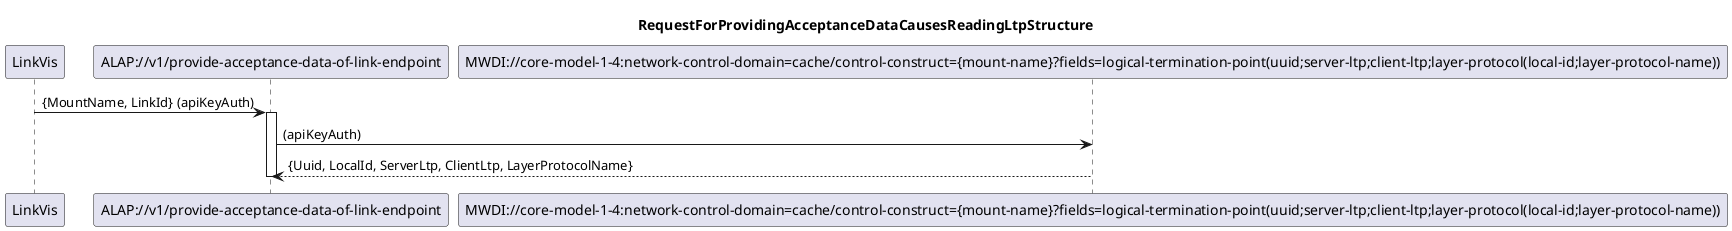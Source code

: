 @startuml 100_ReadingLtpStructure
skinparam responseMessageBelowArrow true

title
RequestForProvidingAcceptanceDataCausesReadingLtpStructure
end title

participant "LinkVis" as LinkVis
participant "ALAP://v1/provide-acceptance-data-of-link-endpoint" as ALAP
participant "MWDI://core-model-1-4:network-control-domain=cache/control-construct={mount-name}?fields=logical-termination-point(uuid;server-ltp;client-ltp;layer-protocol(local-id;layer-protocol-name))" as LTPs

LinkVis -> ALAP: {MountName, LinkId} (apiKeyAuth)
activate ALAP

ALAP -> LTPs: (apiKeyAuth)
LTPs --> ALAP: {Uuid, LocalId, ServerLtp, ClientLtp, LayerProtocolName}

deactivate ALAP

@enduml